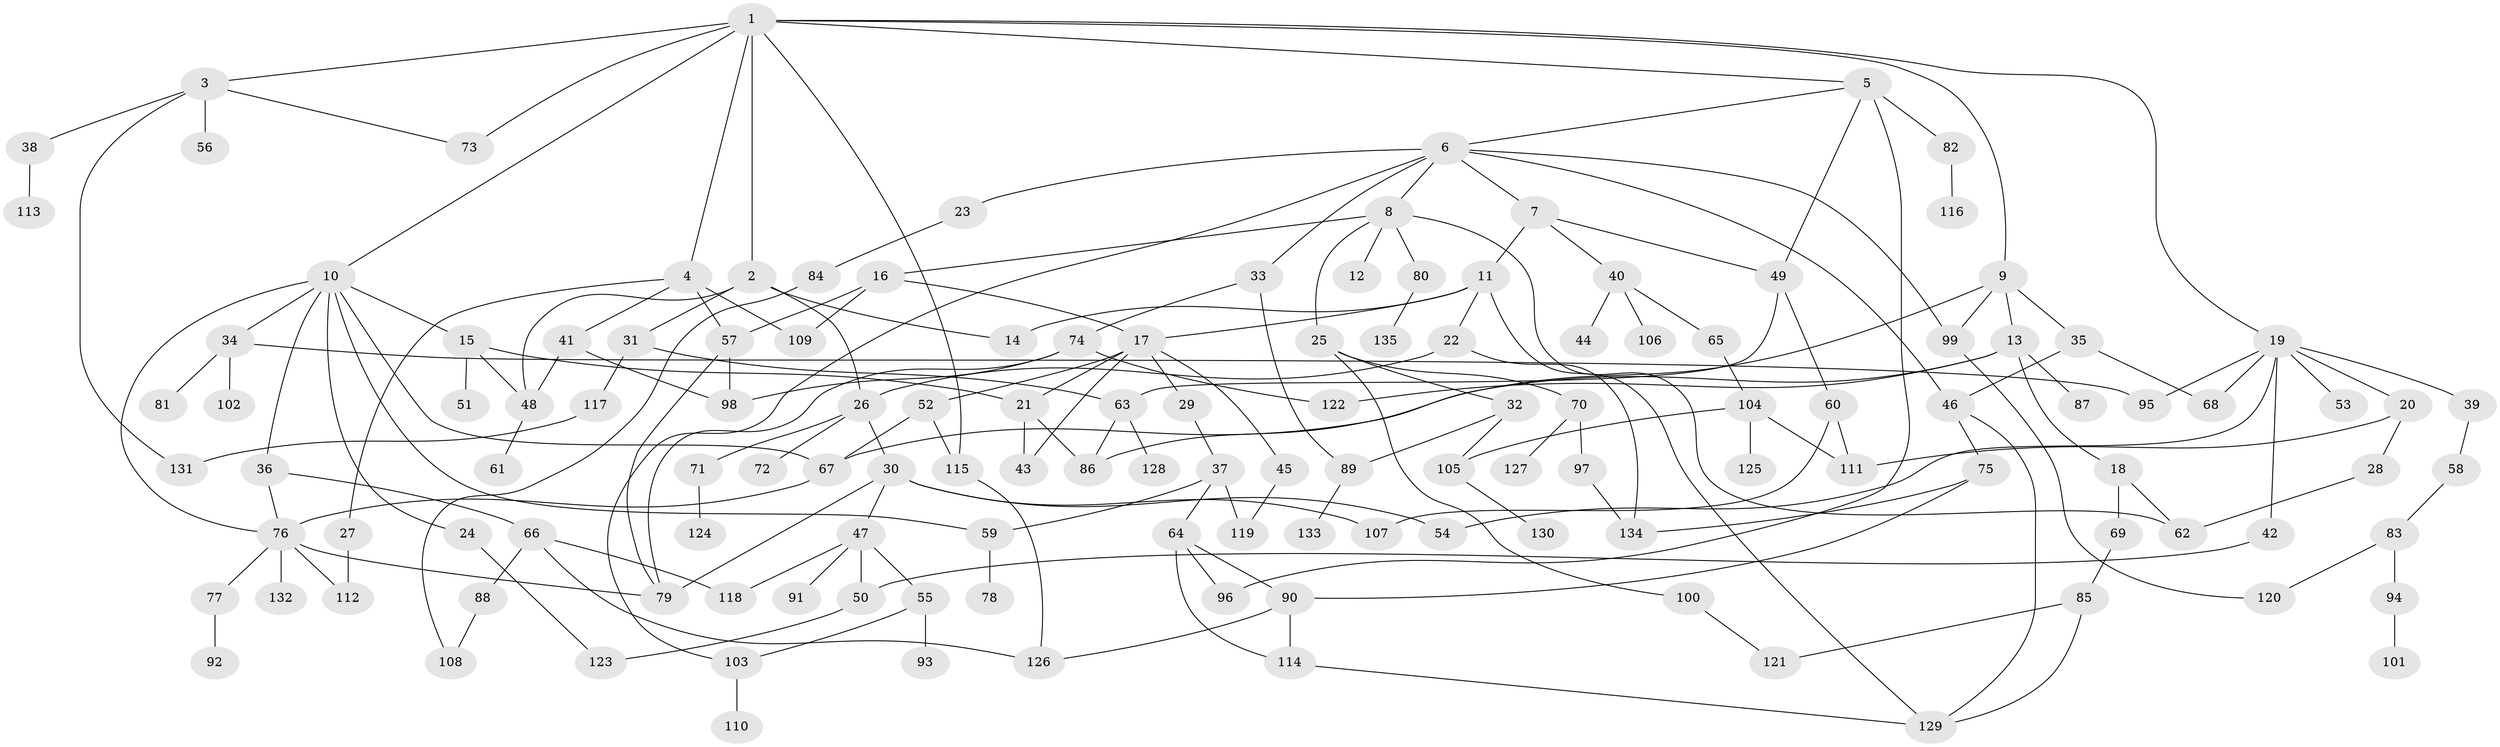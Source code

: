 // coarse degree distribution, {11: 0.011111111111111112, 5: 0.08888888888888889, 4: 0.14444444444444443, 6: 0.022222222222222223, 9: 0.022222222222222223, 8: 0.03333333333333333, 7: 0.03333333333333333, 1: 0.25555555555555554, 3: 0.16666666666666666, 2: 0.2222222222222222}
// Generated by graph-tools (version 1.1) at 2025/23/03/03/25 07:23:31]
// undirected, 135 vertices, 192 edges
graph export_dot {
graph [start="1"]
  node [color=gray90,style=filled];
  1;
  2;
  3;
  4;
  5;
  6;
  7;
  8;
  9;
  10;
  11;
  12;
  13;
  14;
  15;
  16;
  17;
  18;
  19;
  20;
  21;
  22;
  23;
  24;
  25;
  26;
  27;
  28;
  29;
  30;
  31;
  32;
  33;
  34;
  35;
  36;
  37;
  38;
  39;
  40;
  41;
  42;
  43;
  44;
  45;
  46;
  47;
  48;
  49;
  50;
  51;
  52;
  53;
  54;
  55;
  56;
  57;
  58;
  59;
  60;
  61;
  62;
  63;
  64;
  65;
  66;
  67;
  68;
  69;
  70;
  71;
  72;
  73;
  74;
  75;
  76;
  77;
  78;
  79;
  80;
  81;
  82;
  83;
  84;
  85;
  86;
  87;
  88;
  89;
  90;
  91;
  92;
  93;
  94;
  95;
  96;
  97;
  98;
  99;
  100;
  101;
  102;
  103;
  104;
  105;
  106;
  107;
  108;
  109;
  110;
  111;
  112;
  113;
  114;
  115;
  116;
  117;
  118;
  119;
  120;
  121;
  122;
  123;
  124;
  125;
  126;
  127;
  128;
  129;
  130;
  131;
  132;
  133;
  134;
  135;
  1 -- 2;
  1 -- 3;
  1 -- 4;
  1 -- 5;
  1 -- 9;
  1 -- 10;
  1 -- 19;
  1 -- 73;
  1 -- 115;
  2 -- 14;
  2 -- 26;
  2 -- 31;
  2 -- 48;
  3 -- 38;
  3 -- 56;
  3 -- 131;
  3 -- 73;
  4 -- 27;
  4 -- 41;
  4 -- 109;
  4 -- 57;
  5 -- 6;
  5 -- 82;
  5 -- 49;
  5 -- 96;
  6 -- 7;
  6 -- 8;
  6 -- 23;
  6 -- 33;
  6 -- 46;
  6 -- 99;
  6 -- 103;
  7 -- 11;
  7 -- 40;
  7 -- 49;
  8 -- 12;
  8 -- 16;
  8 -- 25;
  8 -- 80;
  8 -- 62;
  9 -- 13;
  9 -- 35;
  9 -- 99;
  9 -- 86;
  10 -- 15;
  10 -- 24;
  10 -- 34;
  10 -- 36;
  10 -- 76;
  10 -- 59;
  10 -- 67;
  11 -- 17;
  11 -- 22;
  11 -- 129;
  11 -- 14;
  13 -- 18;
  13 -- 87;
  13 -- 122;
  13 -- 67;
  15 -- 51;
  15 -- 21;
  15 -- 48;
  16 -- 57;
  16 -- 109;
  16 -- 17;
  17 -- 21;
  17 -- 29;
  17 -- 45;
  17 -- 52;
  17 -- 43;
  18 -- 62;
  18 -- 69;
  19 -- 20;
  19 -- 39;
  19 -- 42;
  19 -- 53;
  19 -- 54;
  19 -- 95;
  19 -- 68;
  20 -- 28;
  20 -- 111;
  21 -- 43;
  21 -- 86;
  22 -- 134;
  22 -- 26;
  23 -- 84;
  24 -- 123;
  25 -- 32;
  25 -- 70;
  25 -- 100;
  26 -- 30;
  26 -- 71;
  26 -- 72;
  27 -- 112;
  28 -- 62;
  29 -- 37;
  30 -- 47;
  30 -- 79;
  30 -- 107;
  30 -- 54;
  31 -- 63;
  31 -- 117;
  32 -- 89;
  32 -- 105;
  33 -- 74;
  33 -- 89;
  34 -- 81;
  34 -- 102;
  34 -- 95;
  35 -- 68;
  35 -- 46;
  36 -- 66;
  36 -- 76;
  37 -- 59;
  37 -- 64;
  37 -- 119;
  38 -- 113;
  39 -- 58;
  40 -- 44;
  40 -- 65;
  40 -- 106;
  41 -- 98;
  41 -- 48;
  42 -- 50;
  45 -- 119;
  46 -- 75;
  46 -- 129;
  47 -- 50;
  47 -- 55;
  47 -- 91;
  47 -- 118;
  48 -- 61;
  49 -- 60;
  49 -- 63;
  50 -- 123;
  52 -- 67;
  52 -- 115;
  55 -- 93;
  55 -- 103;
  57 -- 98;
  57 -- 79;
  58 -- 83;
  59 -- 78;
  60 -- 107;
  60 -- 111;
  63 -- 128;
  63 -- 86;
  64 -- 96;
  64 -- 114;
  64 -- 90;
  65 -- 104;
  66 -- 88;
  66 -- 118;
  66 -- 126;
  67 -- 76;
  69 -- 85;
  70 -- 97;
  70 -- 127;
  71 -- 124;
  74 -- 79;
  74 -- 122;
  74 -- 98;
  75 -- 90;
  75 -- 134;
  76 -- 77;
  76 -- 132;
  76 -- 112;
  76 -- 79;
  77 -- 92;
  80 -- 135;
  82 -- 116;
  83 -- 94;
  83 -- 120;
  84 -- 108;
  85 -- 129;
  85 -- 121;
  88 -- 108;
  89 -- 133;
  90 -- 114;
  90 -- 126;
  94 -- 101;
  97 -- 134;
  99 -- 120;
  100 -- 121;
  103 -- 110;
  104 -- 105;
  104 -- 125;
  104 -- 111;
  105 -- 130;
  114 -- 129;
  115 -- 126;
  117 -- 131;
}
